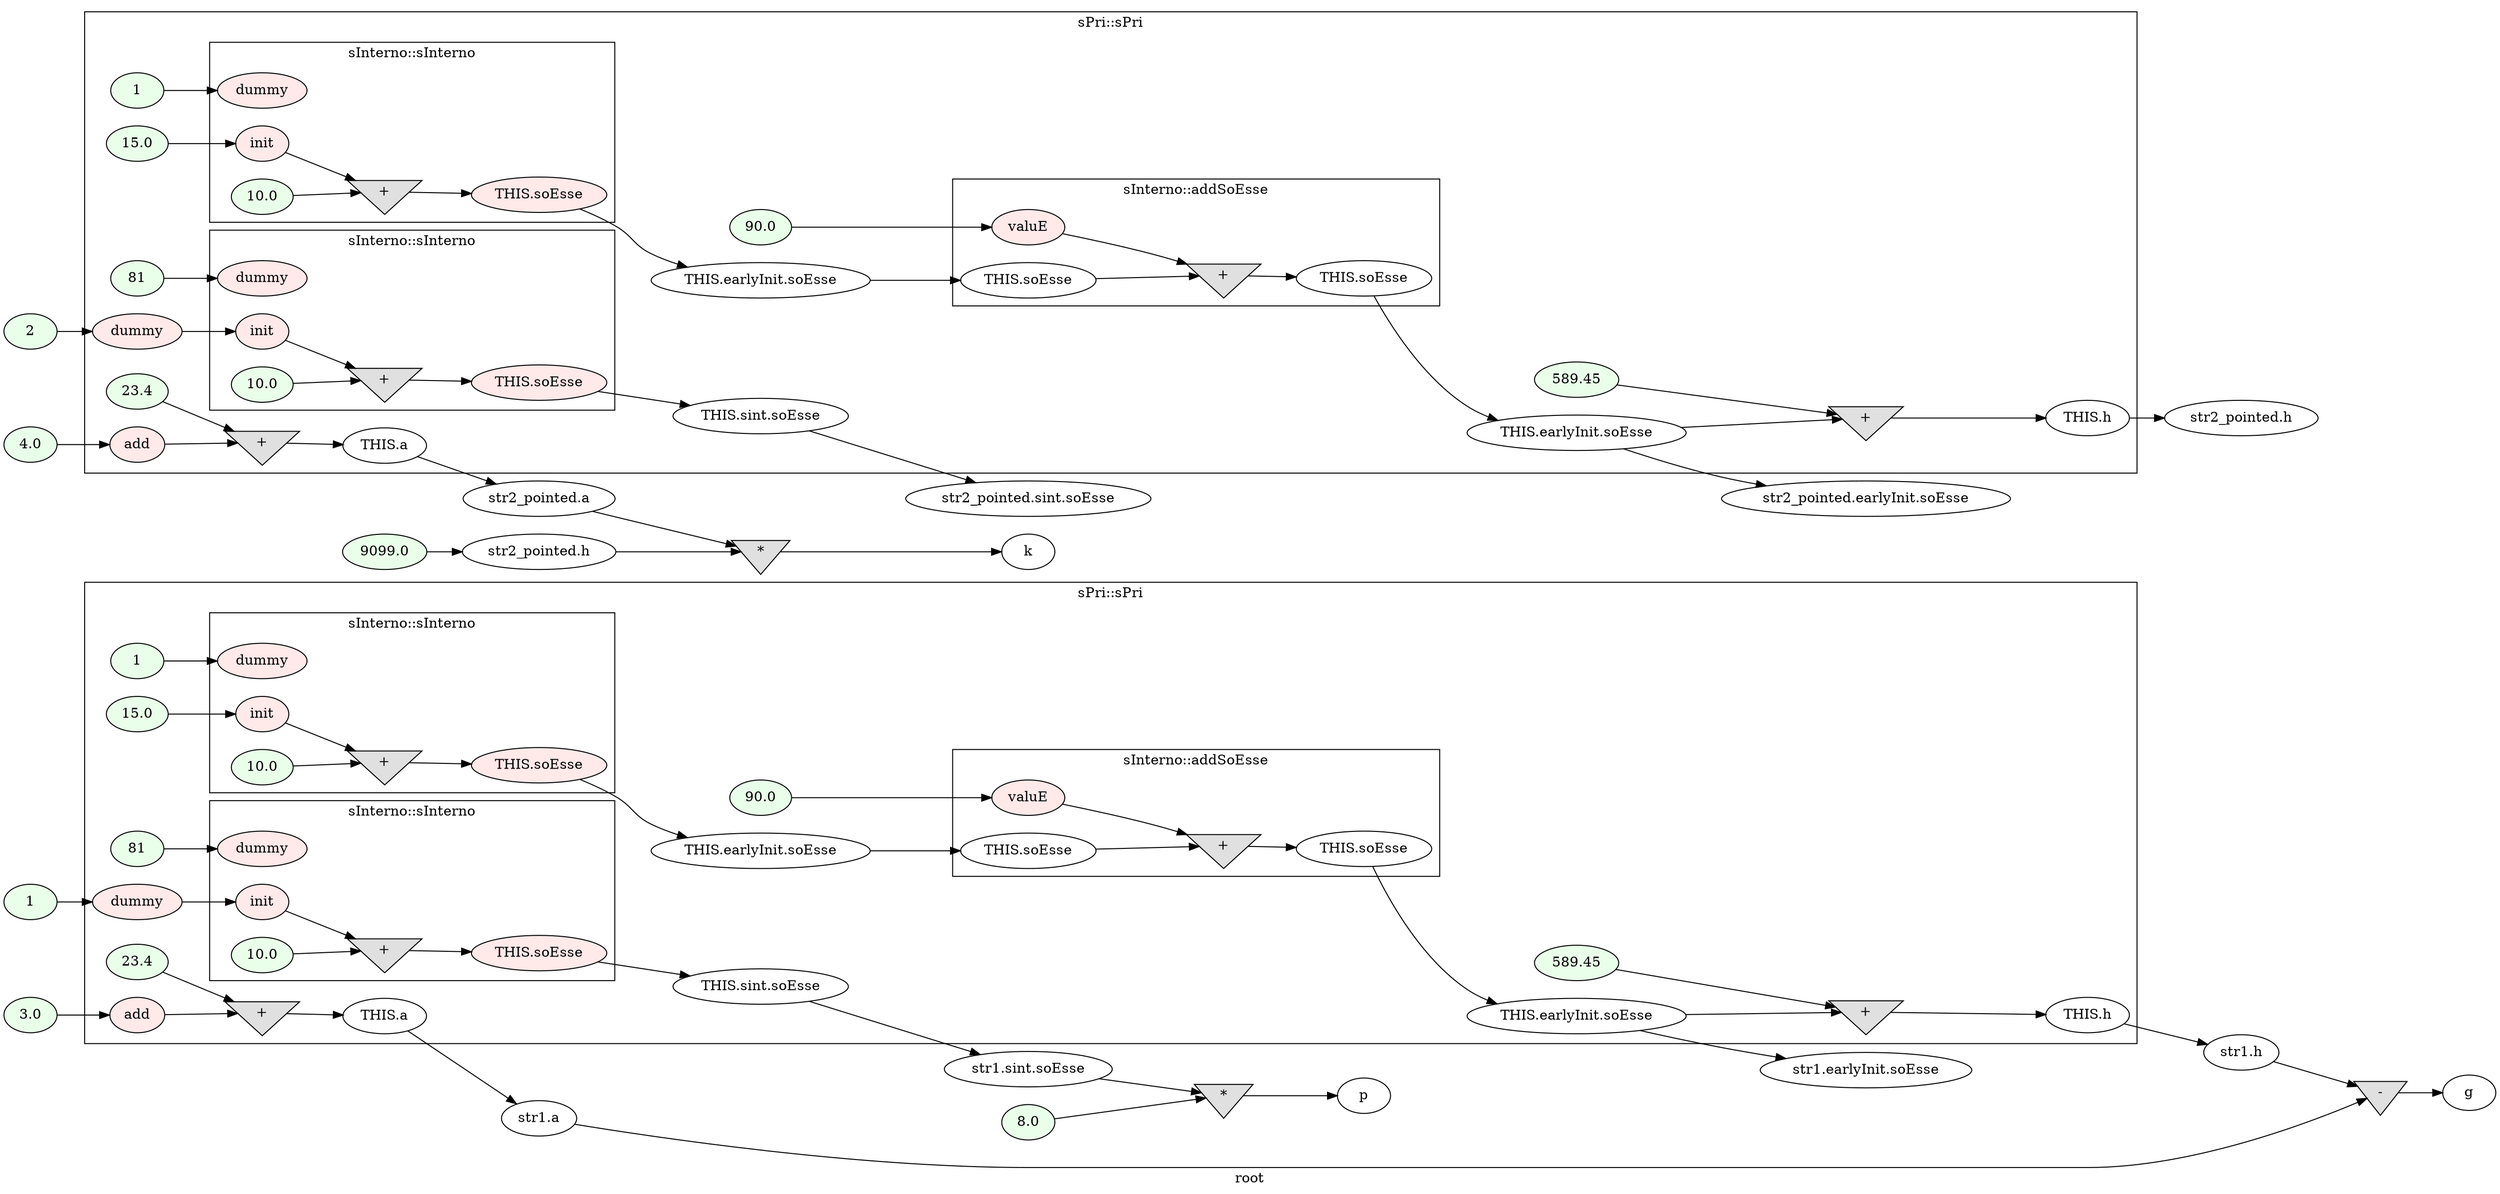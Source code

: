 digraph G
{
rankdir=LR;
label = "root";
	node_000046 [ label = "3.0", style=filled, fillcolor="#E9FFE9", startingline=39 ]
	node_000047 [ label = "1", style=filled, fillcolor="#E9FFE9", startingline=39 ]
	node_000087 [ label = "str1.a", startingline=39 ]
	node_000088 [ label = "str1.h", startingline=39 ]
	node_000089 [ label = "str1.sint.soEsse", startingline=39 ]
	node_000090 [ label = "str1.earlyInit.soEsse", startingline=39 ]
	node_000091 [ label = "4.0", style=filled, fillcolor="#E9FFE9", startingline=40 ]
	node_000092 [ label = "2", style=filled, fillcolor="#E9FFE9", startingline=40 ]
	node_000132 [ label = "str2_pointed.a", startingline=40 ]
	node_000133 [ label = "str2_pointed.h", startingline=40 ]
	node_000134 [ label = "str2_pointed.sint.soEsse", startingline=40 ]
	node_000135 [ label = "str2_pointed.earlyInit.soEsse", startingline=40 ]
	node_000136 [ label = "9099.0", style=filled, fillcolor="#E9FFE9", startingline=42 ]
	node_000137 [ label = "str2_pointed.h", startingline=42 ]
	node_000138 [ label = "8.0", style=filled, fillcolor="#E9FFE9", startingline=44 ]
	node_000139 [ label = "*", shape=invtriangle, style=filled, fillcolor="#E0E0E0", startingline=44 ]
	node_000140 [ label = "p", startingline=44 ]
	node_000141 [ label = "-", shape=invtriangle, style=filled, fillcolor="#E0E0E0", startingline=46 ]
	node_000142 [ label = "g", startingline=46 ]
	node_000143 [ label = "*", shape=invtriangle, style=filled, fillcolor="#E0E0E0", startingline=47 ]
	node_000144 [ label = "k", startingline=47 ]
subgraph cluster_1 {
label = "sPri::sPri";
parent = "G";
startingline = 39;
	node_000054 [ label = "add", style=filled, fillcolor="#FFE9E9", startingline=28 ]
	node_000055 [ label = "dummy", style=filled, fillcolor="#FFE9E9", startingline=28 ]
	node_000056 [ label = "1", style=filled, fillcolor="#E9FFE9", startingline=29 ]
	node_000057 [ label = "15.0", style=filled, fillcolor="#E9FFE9", startingline=29 ]
	node_000058 [ label = "THIS.earlyInit.soEsse", startingline=29 ]
	node_000059 [ label = "81", style=filled, fillcolor="#E9FFE9", startingline=30 ]
	node_000060 [ label = "THIS.sint.soEsse", startingline=30 ]
	node_000061 [ label = "23.4", style=filled, fillcolor="#E9FFE9", startingline=32 ]
	node_000062 [ label = "+", shape=invtriangle, style=filled, fillcolor="#E0E0E0", startingline=32 ]
	node_000063 [ label = "THIS.a", startingline=32 ]
	node_000064 [ label = "90.0", style=filled, fillcolor="#E9FFE9", startingline=33 ]
	node_000065 [ label = "THIS.earlyInit.soEsse", startingline=33 ]
	node_000066 [ label = "589.45", style=filled, fillcolor="#E9FFE9", startingline=34 ]
	node_000067 [ label = "+", shape=invtriangle, style=filled, fillcolor="#E0E0E0", startingline=34 ]
	node_000068 [ label = "THIS.h", startingline=34 ]
subgraph cluster_2 {
label = "sInterno::sInterno";
parent = "cluster_1";
startingline = 29;
	node_000070 [ label = "dummy", style=filled, fillcolor="#FFE9E9", startingline=11 ]
	node_000071 [ label = "init", style=filled, fillcolor="#FFE9E9", startingline=11 ]
	node_000072 [ label = "10.0", style=filled, fillcolor="#E9FFE9", startingline=11 ]
	node_000073 [ label = "+", shape=invtriangle, style=filled, fillcolor="#E0E0E0", startingline=11 ]
	node_000074 [ label = "THIS.soEsse", style=filled, fillcolor="#FFE9E9", startingline=11 ]
}
subgraph cluster_3 {
label = "sInterno::sInterno";
parent = "cluster_1";
startingline = 30;
	node_000076 [ label = "dummy", style=filled, fillcolor="#FFE9E9", startingline=11 ]
	node_000077 [ label = "init", style=filled, fillcolor="#FFE9E9", startingline=11 ]
	node_000078 [ label = "10.0", style=filled, fillcolor="#E9FFE9", startingline=11 ]
	node_000079 [ label = "+", shape=invtriangle, style=filled, fillcolor="#E0E0E0", startingline=11 ]
	node_000080 [ label = "THIS.soEsse", style=filled, fillcolor="#FFE9E9", startingline=11 ]
}
subgraph cluster_4 {
label = "sInterno::addSoEsse";
parent = "cluster_1";
startingline = 33;
	node_000081 [ label = "THIS.soEsse", startingline=2 ]
	node_000082 [ label = "valuE", style=filled, fillcolor="#FFE9E9", startingline=14 ]
	node_000083 [ label = "+", shape=invtriangle, style=filled, fillcolor="#E0E0E0", startingline=16 ]
	node_000084 [ label = "THIS.soEsse", startingline=16 ]
}
}
subgraph cluster_5 {
label = "sPri::sPri";
parent = "G";
startingline = 40;
	node_000099 [ label = "add", style=filled, fillcolor="#FFE9E9", startingline=28 ]
	node_000100 [ label = "dummy", style=filled, fillcolor="#FFE9E9", startingline=28 ]
	node_000101 [ label = "1", style=filled, fillcolor="#E9FFE9", startingline=29 ]
	node_000102 [ label = "15.0", style=filled, fillcolor="#E9FFE9", startingline=29 ]
	node_000103 [ label = "THIS.earlyInit.soEsse", startingline=29 ]
	node_000104 [ label = "81", style=filled, fillcolor="#E9FFE9", startingline=30 ]
	node_000105 [ label = "THIS.sint.soEsse", startingline=30 ]
	node_000106 [ label = "23.4", style=filled, fillcolor="#E9FFE9", startingline=32 ]
	node_000107 [ label = "+", shape=invtriangle, style=filled, fillcolor="#E0E0E0", startingline=32 ]
	node_000108 [ label = "THIS.a", startingline=32 ]
	node_000109 [ label = "90.0", style=filled, fillcolor="#E9FFE9", startingline=33 ]
	node_000110 [ label = "THIS.earlyInit.soEsse", startingline=33 ]
	node_000111 [ label = "589.45", style=filled, fillcolor="#E9FFE9", startingline=34 ]
	node_000112 [ label = "+", shape=invtriangle, style=filled, fillcolor="#E0E0E0", startingline=34 ]
	node_000113 [ label = "THIS.h", startingline=34 ]
subgraph cluster_6 {
label = "sInterno::sInterno";
parent = "cluster_5";
startingline = 29;
	node_000115 [ label = "dummy", style=filled, fillcolor="#FFE9E9", startingline=11 ]
	node_000116 [ label = "init", style=filled, fillcolor="#FFE9E9", startingline=11 ]
	node_000117 [ label = "10.0", style=filled, fillcolor="#E9FFE9", startingline=11 ]
	node_000118 [ label = "+", shape=invtriangle, style=filled, fillcolor="#E0E0E0", startingline=11 ]
	node_000119 [ label = "THIS.soEsse", style=filled, fillcolor="#FFE9E9", startingline=11 ]
}
subgraph cluster_7 {
label = "sInterno::sInterno";
parent = "cluster_5";
startingline = 30;
	node_000121 [ label = "dummy", style=filled, fillcolor="#FFE9E9", startingline=11 ]
	node_000122 [ label = "init", style=filled, fillcolor="#FFE9E9", startingline=11 ]
	node_000123 [ label = "10.0", style=filled, fillcolor="#E9FFE9", startingline=11 ]
	node_000124 [ label = "+", shape=invtriangle, style=filled, fillcolor="#E0E0E0", startingline=11 ]
	node_000125 [ label = "THIS.soEsse", style=filled, fillcolor="#FFE9E9", startingline=11 ]
}
subgraph cluster_8 {
label = "sInterno::addSoEsse";
parent = "cluster_5";
startingline = 33;
	node_000126 [ label = "THIS.soEsse", startingline=2 ]
	node_000127 [ label = "valuE", style=filled, fillcolor="#FFE9E9", startingline=14 ]
	node_000128 [ label = "+", shape=invtriangle, style=filled, fillcolor="#E0E0E0", startingline=16 ]
	node_000129 [ label = "THIS.soEsse", startingline=16 ]
}
}
	node_000046 -> node_000054
	node_000047 -> node_000055
	node_000087 -> node_000141
	node_000088 -> node_000141
	node_000089 -> node_000139
	node_000091 -> node_000099
	node_000092 -> node_000100
	node_000132 -> node_000143
	node_000136 -> node_000137
	node_000137 -> node_000143
	node_000138 -> node_000139
	node_000139 -> node_000140
	node_000141 -> node_000142
	node_000143 -> node_000144
	node_000054 -> node_000062
	node_000055 -> node_000077
	node_000056 -> node_000070
	node_000057 -> node_000071
	node_000058 -> node_000081
	node_000059 -> node_000076
	node_000060 -> node_000089
	node_000061 -> node_000062
	node_000062 -> node_000063
	node_000063 -> node_000087
	node_000064 -> node_000082
	node_000065 -> node_000067
	node_000065 -> node_000090
	node_000066 -> node_000067
	node_000067 -> node_000068
	node_000068 -> node_000088
	node_000071 -> node_000073
	node_000072 -> node_000073
	node_000073 -> node_000074
	node_000074 -> node_000058
	node_000077 -> node_000079
	node_000078 -> node_000079
	node_000079 -> node_000080
	node_000080 -> node_000060
	node_000081 -> node_000083
	node_000082 -> node_000083
	node_000083 -> node_000084
	node_000084 -> node_000065
	node_000099 -> node_000107
	node_000100 -> node_000122
	node_000101 -> node_000115
	node_000102 -> node_000116
	node_000103 -> node_000126
	node_000104 -> node_000121
	node_000105 -> node_000134
	node_000106 -> node_000107
	node_000107 -> node_000108
	node_000108 -> node_000132
	node_000109 -> node_000127
	node_000110 -> node_000112
	node_000110 -> node_000135
	node_000111 -> node_000112
	node_000112 -> node_000113
	node_000113 -> node_000133
	node_000116 -> node_000118
	node_000117 -> node_000118
	node_000118 -> node_000119
	node_000119 -> node_000103
	node_000122 -> node_000124
	node_000123 -> node_000124
	node_000124 -> node_000125
	node_000125 -> node_000105
	node_000126 -> node_000128
	node_000127 -> node_000128
	node_000128 -> node_000129
	node_000129 -> node_000110
}
